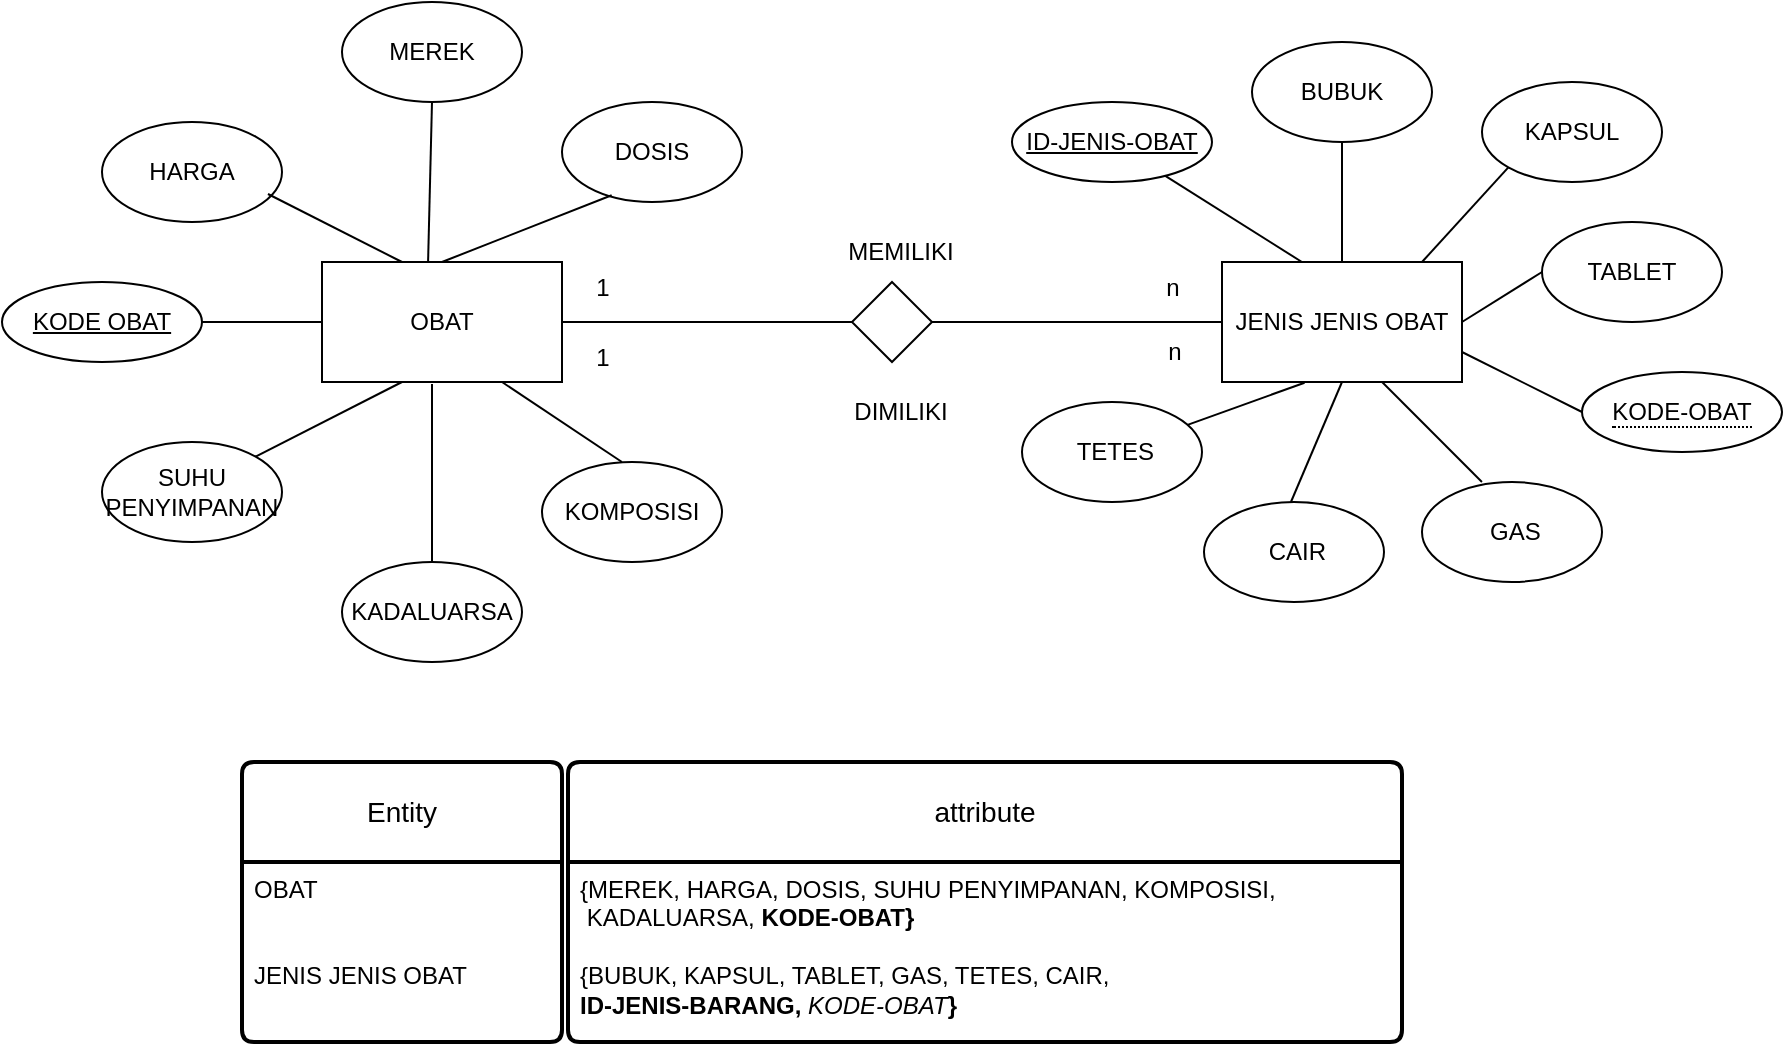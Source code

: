 <mxfile version="24.7.17">
  <diagram name="Page-1" id="MsW0RVKY1YysIexItUbb">
    <mxGraphModel dx="954" dy="1692" grid="1" gridSize="10" guides="1" tooltips="1" connect="1" arrows="1" fold="1" page="1" pageScale="1" pageWidth="850" pageHeight="1100" math="0" shadow="0">
      <root>
        <mxCell id="0" />
        <mxCell id="1" parent="0" />
        <mxCell id="eP8OmpLiCaDxalwIHvSg-1" value="OBAT" style="rounded=0;whiteSpace=wrap;html=1;" parent="1" vertex="1">
          <mxGeometry x="160" y="80" width="120" height="60" as="geometry" />
        </mxCell>
        <mxCell id="eP8OmpLiCaDxalwIHvSg-2" value="JENIS JENIS OBAT" style="rounded=0;whiteSpace=wrap;html=1;" parent="1" vertex="1">
          <mxGeometry x="610" y="80" width="120" height="60" as="geometry" />
        </mxCell>
        <mxCell id="eP8OmpLiCaDxalwIHvSg-4" value="" style="endArrow=none;html=1;rounded=0;exitX=1;exitY=0.5;exitDx=0;exitDy=0;entryX=0;entryY=0.5;entryDx=0;entryDy=0;" parent="1" source="eP8OmpLiCaDxalwIHvSg-5" target="eP8OmpLiCaDxalwIHvSg-2" edge="1">
          <mxGeometry width="50" height="50" relative="1" as="geometry">
            <mxPoint x="400" y="330" as="sourcePoint" />
            <mxPoint x="450" y="280" as="targetPoint" />
          </mxGeometry>
        </mxCell>
        <mxCell id="eP8OmpLiCaDxalwIHvSg-6" value="" style="endArrow=none;html=1;rounded=0;exitX=1;exitY=0.5;exitDx=0;exitDy=0;entryX=0;entryY=0.5;entryDx=0;entryDy=0;" parent="1" source="eP8OmpLiCaDxalwIHvSg-1" target="eP8OmpLiCaDxalwIHvSg-5" edge="1">
          <mxGeometry width="50" height="50" relative="1" as="geometry">
            <mxPoint x="240" y="110" as="sourcePoint" />
            <mxPoint x="610" y="110" as="targetPoint" />
          </mxGeometry>
        </mxCell>
        <mxCell id="eP8OmpLiCaDxalwIHvSg-5" value="" style="rhombus;whiteSpace=wrap;html=1;" parent="1" vertex="1">
          <mxGeometry x="425" y="90" width="40" height="40" as="geometry" />
        </mxCell>
        <mxCell id="eP8OmpLiCaDxalwIHvSg-7" value="KAPSUL" style="ellipse;whiteSpace=wrap;html=1;" parent="1" vertex="1">
          <mxGeometry x="740" y="-10" width="90" height="50" as="geometry" />
        </mxCell>
        <mxCell id="eP8OmpLiCaDxalwIHvSg-8" value="&amp;nbsp;CAIR" style="ellipse;whiteSpace=wrap;html=1;" parent="1" vertex="1">
          <mxGeometry x="601" y="200" width="90" height="50" as="geometry" />
        </mxCell>
        <mxCell id="eP8OmpLiCaDxalwIHvSg-9" value="&amp;nbsp;GAS" style="ellipse;whiteSpace=wrap;html=1;" parent="1" vertex="1">
          <mxGeometry x="710" y="190" width="90" height="50" as="geometry" />
        </mxCell>
        <mxCell id="eP8OmpLiCaDxalwIHvSg-10" value="BUBUK" style="ellipse;whiteSpace=wrap;html=1;" parent="1" vertex="1">
          <mxGeometry x="625" y="-30" width="90" height="50" as="geometry" />
        </mxCell>
        <mxCell id="eP8OmpLiCaDxalwIHvSg-11" value="SUHU PENYIMPANAN" style="ellipse;whiteSpace=wrap;html=1;" parent="1" vertex="1">
          <mxGeometry x="50" y="170" width="90" height="50" as="geometry" />
        </mxCell>
        <mxCell id="eP8OmpLiCaDxalwIHvSg-12" value="DOSIS" style="ellipse;whiteSpace=wrap;html=1;" parent="1" vertex="1">
          <mxGeometry x="280" width="90" height="50" as="geometry" />
        </mxCell>
        <mxCell id="eP8OmpLiCaDxalwIHvSg-13" value="HARGA" style="ellipse;whiteSpace=wrap;html=1;" parent="1" vertex="1">
          <mxGeometry x="50" y="10" width="90" height="50" as="geometry" />
        </mxCell>
        <mxCell id="eP8OmpLiCaDxalwIHvSg-14" value="KOMPOSISI" style="ellipse;whiteSpace=wrap;html=1;" parent="1" vertex="1">
          <mxGeometry x="270" y="180" width="90" height="50" as="geometry" />
        </mxCell>
        <mxCell id="eP8OmpLiCaDxalwIHvSg-15" value="KADALUARSA" style="ellipse;whiteSpace=wrap;html=1;" parent="1" vertex="1">
          <mxGeometry x="170" y="230" width="90" height="50" as="geometry" />
        </mxCell>
        <mxCell id="eP8OmpLiCaDxalwIHvSg-16" value="MEREK" style="ellipse;whiteSpace=wrap;html=1;" parent="1" vertex="1">
          <mxGeometry x="170" y="-50" width="90" height="50" as="geometry" />
        </mxCell>
        <mxCell id="eP8OmpLiCaDxalwIHvSg-18" value="" style="endArrow=none;html=1;rounded=0;entryX=0.276;entryY=0.932;entryDx=0;entryDy=0;entryPerimeter=0;" parent="1" target="eP8OmpLiCaDxalwIHvSg-12" edge="1">
          <mxGeometry width="50" height="50" relative="1" as="geometry">
            <mxPoint x="220" y="80" as="sourcePoint" />
            <mxPoint x="270" y="30" as="targetPoint" />
          </mxGeometry>
        </mxCell>
        <mxCell id="eP8OmpLiCaDxalwIHvSg-19" value="" style="endArrow=none;html=1;rounded=0;entryX=0.5;entryY=1;entryDx=0;entryDy=0;exitX=0.442;exitY=0;exitDx=0;exitDy=0;exitPerimeter=0;" parent="1" source="eP8OmpLiCaDxalwIHvSg-1" target="eP8OmpLiCaDxalwIHvSg-16" edge="1">
          <mxGeometry width="50" height="50" relative="1" as="geometry">
            <mxPoint x="230" y="90" as="sourcePoint" />
            <mxPoint x="280" y="40" as="targetPoint" />
          </mxGeometry>
        </mxCell>
        <mxCell id="eP8OmpLiCaDxalwIHvSg-20" value="" style="endArrow=none;html=1;rounded=0;entryX=0.922;entryY=0.72;entryDx=0;entryDy=0;entryPerimeter=0;" parent="1" target="eP8OmpLiCaDxalwIHvSg-13" edge="1">
          <mxGeometry width="50" height="50" relative="1" as="geometry">
            <mxPoint x="200" y="80" as="sourcePoint" />
            <mxPoint x="225" y="10" as="targetPoint" />
          </mxGeometry>
        </mxCell>
        <mxCell id="eP8OmpLiCaDxalwIHvSg-21" value="" style="endArrow=none;html=1;rounded=0;exitX=0.5;exitY=0;exitDx=0;exitDy=0;" parent="1" source="eP8OmpLiCaDxalwIHvSg-15" edge="1">
          <mxGeometry width="50" height="50" relative="1" as="geometry">
            <mxPoint x="233" y="100" as="sourcePoint" />
            <mxPoint x="215" y="141" as="targetPoint" />
          </mxGeometry>
        </mxCell>
        <mxCell id="eP8OmpLiCaDxalwIHvSg-22" value="" style="endArrow=none;html=1;rounded=0;entryX=0.444;entryY=0;entryDx=0;entryDy=0;exitX=0.75;exitY=1;exitDx=0;exitDy=0;entryPerimeter=0;" parent="1" source="eP8OmpLiCaDxalwIHvSg-1" target="eP8OmpLiCaDxalwIHvSg-14" edge="1">
          <mxGeometry width="50" height="50" relative="1" as="geometry">
            <mxPoint x="243" y="110" as="sourcePoint" />
            <mxPoint x="245" y="30" as="targetPoint" />
          </mxGeometry>
        </mxCell>
        <mxCell id="eP8OmpLiCaDxalwIHvSg-23" value="" style="endArrow=none;html=1;rounded=0;exitX=1;exitY=0;exitDx=0;exitDy=0;" parent="1" source="eP8OmpLiCaDxalwIHvSg-11" edge="1">
          <mxGeometry width="50" height="50" relative="1" as="geometry">
            <mxPoint x="253" y="120" as="sourcePoint" />
            <mxPoint x="200" y="140" as="targetPoint" />
          </mxGeometry>
        </mxCell>
        <mxCell id="eP8OmpLiCaDxalwIHvSg-24" value="TABLET" style="ellipse;whiteSpace=wrap;html=1;" parent="1" vertex="1">
          <mxGeometry x="770" y="60" width="90" height="50" as="geometry" />
        </mxCell>
        <mxCell id="eP8OmpLiCaDxalwIHvSg-25" value="&amp;nbsp;TETES" style="ellipse;whiteSpace=wrap;html=1;" parent="1" vertex="1">
          <mxGeometry x="510" y="150" width="90" height="50" as="geometry" />
        </mxCell>
        <mxCell id="eP8OmpLiCaDxalwIHvSg-27" value="" style="endArrow=none;html=1;rounded=0;entryX=0.5;entryY=1;entryDx=0;entryDy=0;exitX=0.5;exitY=0;exitDx=0;exitDy=0;" parent="1" source="eP8OmpLiCaDxalwIHvSg-2" target="eP8OmpLiCaDxalwIHvSg-10" edge="1">
          <mxGeometry width="50" height="50" relative="1" as="geometry">
            <mxPoint x="520" y="160" as="sourcePoint" />
            <mxPoint x="570" y="110" as="targetPoint" />
          </mxGeometry>
        </mxCell>
        <mxCell id="eP8OmpLiCaDxalwIHvSg-28" value="" style="endArrow=none;html=1;rounded=0;entryX=0;entryY=1;entryDx=0;entryDy=0;" parent="1" target="eP8OmpLiCaDxalwIHvSg-7" edge="1">
          <mxGeometry width="50" height="50" relative="1" as="geometry">
            <mxPoint x="710" y="80" as="sourcePoint" />
            <mxPoint x="635" y="30" as="targetPoint" />
          </mxGeometry>
        </mxCell>
        <mxCell id="eP8OmpLiCaDxalwIHvSg-29" value="" style="endArrow=none;html=1;rounded=0;entryX=0;entryY=0.5;entryDx=0;entryDy=0;exitX=1;exitY=0.5;exitDx=0;exitDy=0;" parent="1" source="eP8OmpLiCaDxalwIHvSg-2" target="eP8OmpLiCaDxalwIHvSg-24" edge="1">
          <mxGeometry width="50" height="50" relative="1" as="geometry">
            <mxPoint x="690" y="90" as="sourcePoint" />
            <mxPoint x="723" y="23" as="targetPoint" />
          </mxGeometry>
        </mxCell>
        <mxCell id="eP8OmpLiCaDxalwIHvSg-30" value="" style="endArrow=none;html=1;rounded=0;entryX=0.344;entryY=1.006;entryDx=0;entryDy=0;entryPerimeter=0;" parent="1" source="eP8OmpLiCaDxalwIHvSg-25" target="eP8OmpLiCaDxalwIHvSg-2" edge="1">
          <mxGeometry width="50" height="50" relative="1" as="geometry">
            <mxPoint x="610" y="150" as="sourcePoint" />
            <mxPoint x="660" y="100" as="targetPoint" />
          </mxGeometry>
        </mxCell>
        <mxCell id="eP8OmpLiCaDxalwIHvSg-31" value="" style="endArrow=none;html=1;rounded=0;exitX=0.483;exitY=0;exitDx=0;exitDy=0;exitPerimeter=0;entryX=0.5;entryY=1;entryDx=0;entryDy=0;" parent="1" source="eP8OmpLiCaDxalwIHvSg-8" target="eP8OmpLiCaDxalwIHvSg-2" edge="1">
          <mxGeometry width="50" height="50" relative="1" as="geometry">
            <mxPoint x="610" y="150" as="sourcePoint" />
            <mxPoint x="660" y="100" as="targetPoint" />
          </mxGeometry>
        </mxCell>
        <mxCell id="eP8OmpLiCaDxalwIHvSg-32" value="" style="endArrow=none;html=1;rounded=0;entryX=0.333;entryY=0;entryDx=0;entryDy=0;entryPerimeter=0;exitX=0.667;exitY=1;exitDx=0;exitDy=0;exitPerimeter=0;" parent="1" source="eP8OmpLiCaDxalwIHvSg-2" target="eP8OmpLiCaDxalwIHvSg-9" edge="1">
          <mxGeometry width="50" height="50" relative="1" as="geometry">
            <mxPoint x="610" y="150" as="sourcePoint" />
            <mxPoint x="660" y="100" as="targetPoint" />
          </mxGeometry>
        </mxCell>
        <mxCell id="eP8OmpLiCaDxalwIHvSg-33" value="KODE OBAT" style="ellipse;whiteSpace=wrap;html=1;align=center;fontStyle=4;" parent="1" vertex="1">
          <mxGeometry y="90" width="100" height="40" as="geometry" />
        </mxCell>
        <mxCell id="eP8OmpLiCaDxalwIHvSg-34" value="" style="endArrow=none;html=1;rounded=0;exitX=1;exitY=0.5;exitDx=0;exitDy=0;entryX=0;entryY=0.5;entryDx=0;entryDy=0;" parent="1" source="eP8OmpLiCaDxalwIHvSg-33" target="eP8OmpLiCaDxalwIHvSg-1" edge="1">
          <mxGeometry width="50" height="50" relative="1" as="geometry">
            <mxPoint x="100" y="150" as="sourcePoint" />
            <mxPoint x="150" y="100" as="targetPoint" />
          </mxGeometry>
        </mxCell>
        <mxCell id="eP8OmpLiCaDxalwIHvSg-35" value="ID-JENIS-OBAT" style="ellipse;whiteSpace=wrap;html=1;align=center;fontStyle=4;" parent="1" vertex="1">
          <mxGeometry x="505" width="100" height="40" as="geometry" />
        </mxCell>
        <mxCell id="eP8OmpLiCaDxalwIHvSg-36" value="" style="endArrow=none;html=1;rounded=0;entryX=0.333;entryY=0;entryDx=0;entryDy=0;entryPerimeter=0;" parent="1" source="eP8OmpLiCaDxalwIHvSg-35" target="eP8OmpLiCaDxalwIHvSg-2" edge="1">
          <mxGeometry width="50" height="50" relative="1" as="geometry">
            <mxPoint x="420" y="240" as="sourcePoint" />
            <mxPoint x="470" y="190" as="targetPoint" />
          </mxGeometry>
        </mxCell>
        <mxCell id="eP8OmpLiCaDxalwIHvSg-37" value="MEMILIKI" style="text;html=1;align=center;verticalAlign=middle;resizable=0;points=[];autosize=1;strokeColor=none;fillColor=none;" parent="1" vertex="1">
          <mxGeometry x="409" y="60" width="80" height="30" as="geometry" />
        </mxCell>
        <mxCell id="eP8OmpLiCaDxalwIHvSg-38" value="DIMILIKI" style="text;html=1;align=center;verticalAlign=middle;resizable=0;points=[];autosize=1;strokeColor=none;fillColor=none;" parent="1" vertex="1">
          <mxGeometry x="414" y="140" width="70" height="30" as="geometry" />
        </mxCell>
        <mxCell id="eP8OmpLiCaDxalwIHvSg-39" value="attribute" style="swimlane;childLayout=stackLayout;horizontal=1;startSize=50;horizontalStack=0;rounded=1;fontSize=14;fontStyle=0;strokeWidth=2;resizeParent=0;resizeLast=1;shadow=0;dashed=0;align=center;arcSize=4;whiteSpace=wrap;html=1;" parent="1" vertex="1">
          <mxGeometry x="283" y="330" width="417" height="140" as="geometry" />
        </mxCell>
        <mxCell id="eP8OmpLiCaDxalwIHvSg-40" value="{MEREK, HARGA, DOSIS, SUHU PENYIMPANAN&lt;span style=&quot;background-color: initial;&quot;&gt;, KOMPOSISI,&lt;/span&gt;&lt;div&gt;&lt;span style=&quot;background-color: initial;&quot;&gt;&amp;nbsp;KADALUARSA,&amp;nbsp;&lt;/span&gt;&lt;b style=&quot;background-color: initial;&quot;&gt;KODE-OBAT}&lt;/b&gt;&lt;div&gt;&lt;div&gt;&lt;b style=&quot;background-color: initial;&quot;&gt;&lt;br&gt;&lt;/b&gt;&lt;/div&gt;&lt;div&gt;&lt;span style=&quot;background-color: initial;&quot;&gt;{BUBUK, KAPSUL, TABLET,&lt;/span&gt;&lt;span style=&quot;background-color: initial;&quot;&gt;&amp;nbsp;GAS, TETES, CAIR,&lt;/span&gt;&lt;/div&gt;&lt;div&gt;&lt;span style=&quot;background-color: initial;&quot;&gt;&lt;b&gt;ID-JENIS-BARANG, &lt;/b&gt;&lt;i&gt;KODE-OBAT&lt;/i&gt;&lt;/span&gt;&lt;b style=&quot;background-color: initial;&quot;&gt;}&lt;/b&gt;&lt;/div&gt;&lt;/div&gt;&lt;/div&gt;" style="align=left;strokeColor=none;fillColor=none;spacingLeft=4;fontSize=12;verticalAlign=top;resizable=0;rotatable=0;part=1;html=1;" parent="eP8OmpLiCaDxalwIHvSg-39" vertex="1">
          <mxGeometry y="50" width="417" height="90" as="geometry" />
        </mxCell>
        <mxCell id="eP8OmpLiCaDxalwIHvSg-41" value="Entity" style="swimlane;childLayout=stackLayout;horizontal=1;startSize=50;horizontalStack=0;rounded=1;fontSize=14;fontStyle=0;strokeWidth=2;resizeParent=0;resizeLast=1;shadow=0;dashed=0;align=center;arcSize=4;whiteSpace=wrap;html=1;" parent="1" vertex="1">
          <mxGeometry x="120" y="330" width="160" height="140" as="geometry" />
        </mxCell>
        <mxCell id="eP8OmpLiCaDxalwIHvSg-42" value="OBAT&lt;div&gt;&lt;br&gt;&lt;/div&gt;&lt;div&gt;&lt;br&gt;&lt;div&gt;JENIS JENIS OBAT&lt;/div&gt;&lt;/div&gt;" style="align=left;strokeColor=none;fillColor=none;spacingLeft=4;fontSize=12;verticalAlign=top;resizable=0;rotatable=0;part=1;html=1;" parent="eP8OmpLiCaDxalwIHvSg-41" vertex="1">
          <mxGeometry y="50" width="160" height="90" as="geometry" />
        </mxCell>
        <mxCell id="eP8OmpLiCaDxalwIHvSg-43" value="1" style="text;html=1;align=center;verticalAlign=middle;resizable=0;points=[];autosize=1;strokeColor=none;fillColor=none;" parent="1" vertex="1">
          <mxGeometry x="285" y="78" width="30" height="30" as="geometry" />
        </mxCell>
        <mxCell id="eP8OmpLiCaDxalwIHvSg-44" value="1" style="text;html=1;align=center;verticalAlign=middle;resizable=0;points=[];autosize=1;strokeColor=none;fillColor=none;" parent="1" vertex="1">
          <mxGeometry x="285" y="113" width="30" height="30" as="geometry" />
        </mxCell>
        <mxCell id="eP8OmpLiCaDxalwIHvSg-45" value="n" style="text;html=1;align=center;verticalAlign=middle;resizable=0;points=[];autosize=1;strokeColor=none;fillColor=none;" parent="1" vertex="1">
          <mxGeometry x="570" y="78" width="30" height="30" as="geometry" />
        </mxCell>
        <mxCell id="eP8OmpLiCaDxalwIHvSg-46" value="n" style="text;html=1;align=center;verticalAlign=middle;resizable=0;points=[];autosize=1;strokeColor=none;fillColor=none;" parent="1" vertex="1">
          <mxGeometry x="571" y="110" width="30" height="30" as="geometry" />
        </mxCell>
        <mxCell id="X1qgB26RInY-ki33i02b-2" value="&lt;span style=&quot;border-bottom: 1px dotted&quot;&gt;KODE-OBAT&lt;/span&gt;" style="ellipse;whiteSpace=wrap;html=1;align=center;" vertex="1" parent="1">
          <mxGeometry x="790" y="135" width="100" height="40" as="geometry" />
        </mxCell>
        <mxCell id="X1qgB26RInY-ki33i02b-3" value="" style="endArrow=none;html=1;rounded=0;entryX=0;entryY=0.5;entryDx=0;entryDy=0;exitX=1;exitY=0.75;exitDx=0;exitDy=0;" edge="1" parent="1" source="eP8OmpLiCaDxalwIHvSg-2" target="X1qgB26RInY-ki33i02b-2">
          <mxGeometry width="50" height="50" relative="1" as="geometry">
            <mxPoint x="700" y="150" as="sourcePoint" />
            <mxPoint x="750" y="200" as="targetPoint" />
          </mxGeometry>
        </mxCell>
      </root>
    </mxGraphModel>
  </diagram>
</mxfile>
